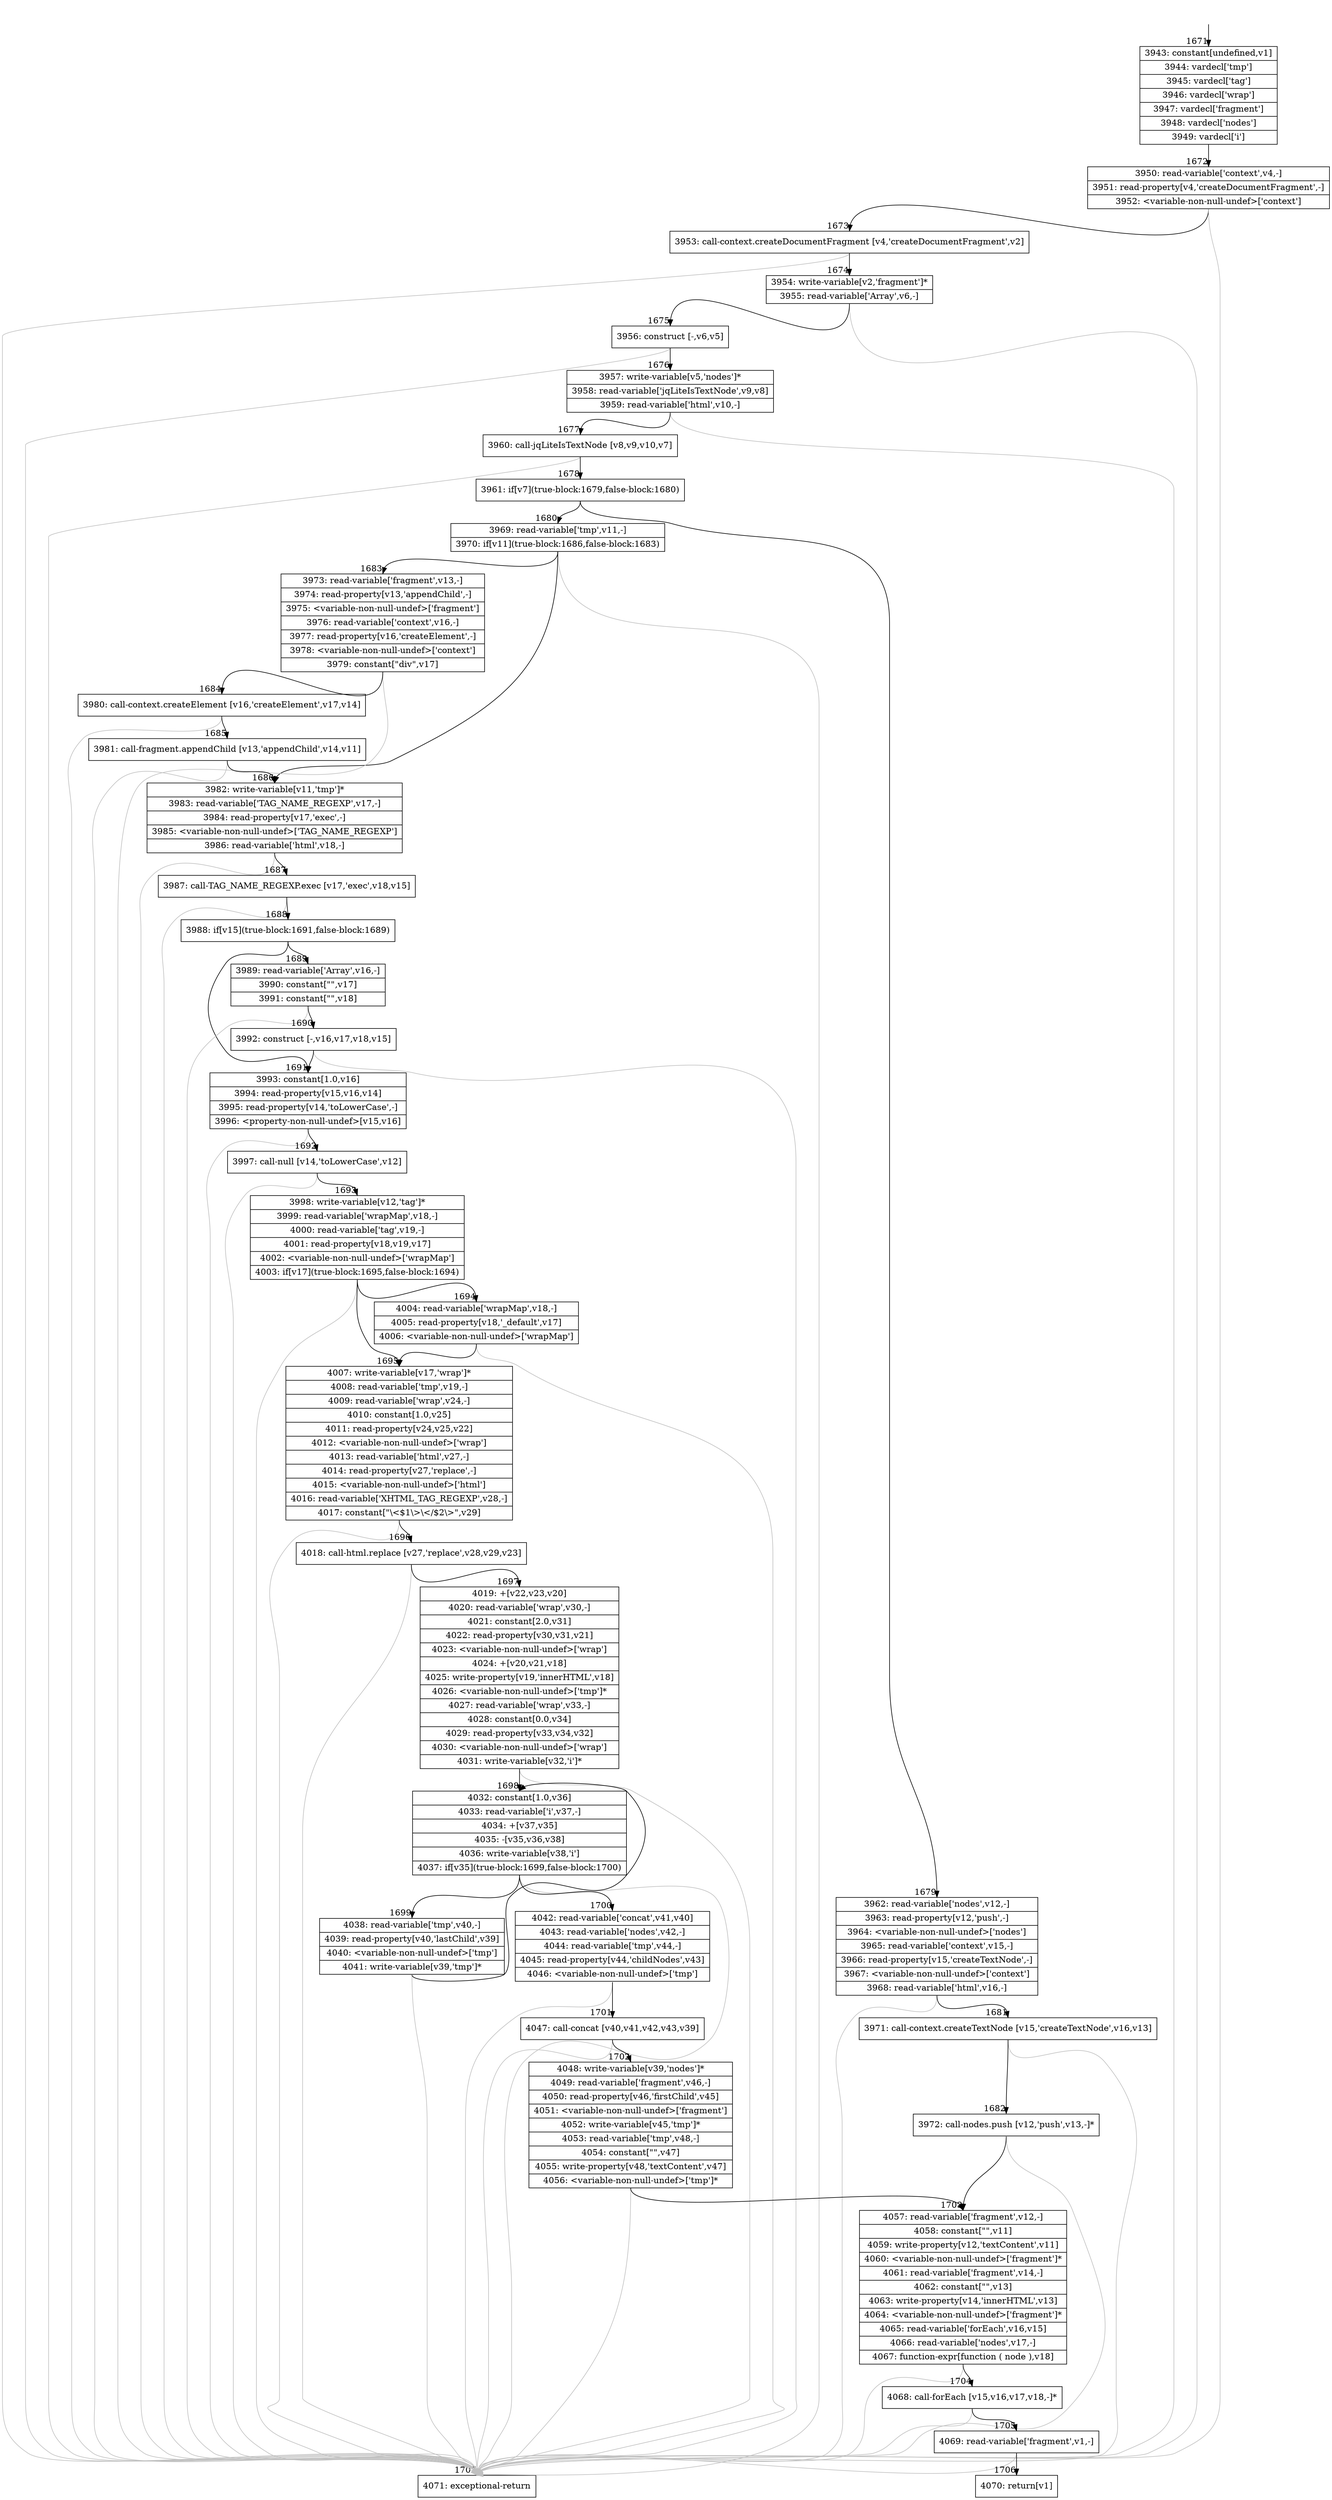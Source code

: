 digraph {
rankdir="TD"
BB_entry128[shape=none,label=""];
BB_entry128 -> BB1671 [tailport=s, headport=n, headlabel="    1671"]
BB1671 [shape=record label="{3943: constant[undefined,v1]|3944: vardecl['tmp']|3945: vardecl['tag']|3946: vardecl['wrap']|3947: vardecl['fragment']|3948: vardecl['nodes']|3949: vardecl['i']}" ] 
BB1671 -> BB1672 [tailport=s, headport=n, headlabel="      1672"]
BB1672 [shape=record label="{3950: read-variable['context',v4,-]|3951: read-property[v4,'createDocumentFragment',-]|3952: \<variable-non-null-undef\>['context']}" ] 
BB1672 -> BB1673 [tailport=s, headport=n, headlabel="      1673"]
BB1672 -> BB1707 [tailport=s, headport=n, color=gray, headlabel="      1707"]
BB1673 [shape=record label="{3953: call-context.createDocumentFragment [v4,'createDocumentFragment',v2]}" ] 
BB1673 -> BB1674 [tailport=s, headport=n, headlabel="      1674"]
BB1673 -> BB1707 [tailport=s, headport=n, color=gray]
BB1674 [shape=record label="{3954: write-variable[v2,'fragment']*|3955: read-variable['Array',v6,-]}" ] 
BB1674 -> BB1675 [tailport=s, headport=n, headlabel="      1675"]
BB1674 -> BB1707 [tailport=s, headport=n, color=gray]
BB1675 [shape=record label="{3956: construct [-,v6,v5]}" ] 
BB1675 -> BB1676 [tailport=s, headport=n, headlabel="      1676"]
BB1675 -> BB1707 [tailport=s, headport=n, color=gray]
BB1676 [shape=record label="{3957: write-variable[v5,'nodes']*|3958: read-variable['jqLiteIsTextNode',v9,v8]|3959: read-variable['html',v10,-]}" ] 
BB1676 -> BB1677 [tailport=s, headport=n, headlabel="      1677"]
BB1676 -> BB1707 [tailport=s, headport=n, color=gray]
BB1677 [shape=record label="{3960: call-jqLiteIsTextNode [v8,v9,v10,v7]}" ] 
BB1677 -> BB1678 [tailport=s, headport=n, headlabel="      1678"]
BB1677 -> BB1707 [tailport=s, headport=n, color=gray]
BB1678 [shape=record label="{3961: if[v7](true-block:1679,false-block:1680)}" ] 
BB1678 -> BB1679 [tailport=s, headport=n, headlabel="      1679"]
BB1678 -> BB1680 [tailport=s, headport=n, headlabel="      1680"]
BB1679 [shape=record label="{3962: read-variable['nodes',v12,-]|3963: read-property[v12,'push',-]|3964: \<variable-non-null-undef\>['nodes']|3965: read-variable['context',v15,-]|3966: read-property[v15,'createTextNode',-]|3967: \<variable-non-null-undef\>['context']|3968: read-variable['html',v16,-]}" ] 
BB1679 -> BB1681 [tailport=s, headport=n, headlabel="      1681"]
BB1679 -> BB1707 [tailport=s, headport=n, color=gray]
BB1680 [shape=record label="{3969: read-variable['tmp',v11,-]|3970: if[v11](true-block:1686,false-block:1683)}" ] 
BB1680 -> BB1686 [tailport=s, headport=n, headlabel="      1686"]
BB1680 -> BB1683 [tailport=s, headport=n, headlabel="      1683"]
BB1680 -> BB1707 [tailport=s, headport=n, color=gray]
BB1681 [shape=record label="{3971: call-context.createTextNode [v15,'createTextNode',v16,v13]}" ] 
BB1681 -> BB1682 [tailport=s, headport=n, headlabel="      1682"]
BB1681 -> BB1707 [tailport=s, headport=n, color=gray]
BB1682 [shape=record label="{3972: call-nodes.push [v12,'push',v13,-]*}" ] 
BB1682 -> BB1703 [tailport=s, headport=n, headlabel="      1703"]
BB1682 -> BB1707 [tailport=s, headport=n, color=gray]
BB1683 [shape=record label="{3973: read-variable['fragment',v13,-]|3974: read-property[v13,'appendChild',-]|3975: \<variable-non-null-undef\>['fragment']|3976: read-variable['context',v16,-]|3977: read-property[v16,'createElement',-]|3978: \<variable-non-null-undef\>['context']|3979: constant[\"div\",v17]}" ] 
BB1683 -> BB1684 [tailport=s, headport=n, headlabel="      1684"]
BB1683 -> BB1707 [tailport=s, headport=n, color=gray]
BB1684 [shape=record label="{3980: call-context.createElement [v16,'createElement',v17,v14]}" ] 
BB1684 -> BB1685 [tailport=s, headport=n, headlabel="      1685"]
BB1684 -> BB1707 [tailport=s, headport=n, color=gray]
BB1685 [shape=record label="{3981: call-fragment.appendChild [v13,'appendChild',v14,v11]}" ] 
BB1685 -> BB1686 [tailport=s, headport=n]
BB1685 -> BB1707 [tailport=s, headport=n, color=gray]
BB1686 [shape=record label="{3982: write-variable[v11,'tmp']*|3983: read-variable['TAG_NAME_REGEXP',v17,-]|3984: read-property[v17,'exec',-]|3985: \<variable-non-null-undef\>['TAG_NAME_REGEXP']|3986: read-variable['html',v18,-]}" ] 
BB1686 -> BB1687 [tailport=s, headport=n, headlabel="      1687"]
BB1686 -> BB1707 [tailport=s, headport=n, color=gray]
BB1687 [shape=record label="{3987: call-TAG_NAME_REGEXP.exec [v17,'exec',v18,v15]}" ] 
BB1687 -> BB1688 [tailport=s, headport=n, headlabel="      1688"]
BB1687 -> BB1707 [tailport=s, headport=n, color=gray]
BB1688 [shape=record label="{3988: if[v15](true-block:1691,false-block:1689)}" ] 
BB1688 -> BB1691 [tailport=s, headport=n, headlabel="      1691"]
BB1688 -> BB1689 [tailport=s, headport=n, headlabel="      1689"]
BB1689 [shape=record label="{3989: read-variable['Array',v16,-]|3990: constant[\"\",v17]|3991: constant[\"\",v18]}" ] 
BB1689 -> BB1690 [tailport=s, headport=n, headlabel="      1690"]
BB1689 -> BB1707 [tailport=s, headport=n, color=gray]
BB1690 [shape=record label="{3992: construct [-,v16,v17,v18,v15]}" ] 
BB1690 -> BB1691 [tailport=s, headport=n]
BB1690 -> BB1707 [tailport=s, headport=n, color=gray]
BB1691 [shape=record label="{3993: constant[1.0,v16]|3994: read-property[v15,v16,v14]|3995: read-property[v14,'toLowerCase',-]|3996: \<property-non-null-undef\>[v15,v16]}" ] 
BB1691 -> BB1692 [tailport=s, headport=n, headlabel="      1692"]
BB1691 -> BB1707 [tailport=s, headport=n, color=gray]
BB1692 [shape=record label="{3997: call-null [v14,'toLowerCase',v12]}" ] 
BB1692 -> BB1693 [tailport=s, headport=n, headlabel="      1693"]
BB1692 -> BB1707 [tailport=s, headport=n, color=gray]
BB1693 [shape=record label="{3998: write-variable[v12,'tag']*|3999: read-variable['wrapMap',v18,-]|4000: read-variable['tag',v19,-]|4001: read-property[v18,v19,v17]|4002: \<variable-non-null-undef\>['wrapMap']|4003: if[v17](true-block:1695,false-block:1694)}" ] 
BB1693 -> BB1695 [tailport=s, headport=n, headlabel="      1695"]
BB1693 -> BB1694 [tailport=s, headport=n, headlabel="      1694"]
BB1693 -> BB1707 [tailport=s, headport=n, color=gray]
BB1694 [shape=record label="{4004: read-variable['wrapMap',v18,-]|4005: read-property[v18,'_default',v17]|4006: \<variable-non-null-undef\>['wrapMap']}" ] 
BB1694 -> BB1695 [tailport=s, headport=n]
BB1694 -> BB1707 [tailport=s, headport=n, color=gray]
BB1695 [shape=record label="{4007: write-variable[v17,'wrap']*|4008: read-variable['tmp',v19,-]|4009: read-variable['wrap',v24,-]|4010: constant[1.0,v25]|4011: read-property[v24,v25,v22]|4012: \<variable-non-null-undef\>['wrap']|4013: read-variable['html',v27,-]|4014: read-property[v27,'replace',-]|4015: \<variable-non-null-undef\>['html']|4016: read-variable['XHTML_TAG_REGEXP',v28,-]|4017: constant[\"\\\<$1\\\>\\\</$2\\\>\",v29]}" ] 
BB1695 -> BB1696 [tailport=s, headport=n, headlabel="      1696"]
BB1695 -> BB1707 [tailport=s, headport=n, color=gray]
BB1696 [shape=record label="{4018: call-html.replace [v27,'replace',v28,v29,v23]}" ] 
BB1696 -> BB1697 [tailport=s, headport=n, headlabel="      1697"]
BB1696 -> BB1707 [tailport=s, headport=n, color=gray]
BB1697 [shape=record label="{4019: +[v22,v23,v20]|4020: read-variable['wrap',v30,-]|4021: constant[2.0,v31]|4022: read-property[v30,v31,v21]|4023: \<variable-non-null-undef\>['wrap']|4024: +[v20,v21,v18]|4025: write-property[v19,'innerHTML',v18]|4026: \<variable-non-null-undef\>['tmp']*|4027: read-variable['wrap',v33,-]|4028: constant[0.0,v34]|4029: read-property[v33,v34,v32]|4030: \<variable-non-null-undef\>['wrap']|4031: write-variable[v32,'i']*}" ] 
BB1697 -> BB1698 [tailport=s, headport=n, headlabel="      1698"]
BB1697 -> BB1707 [tailport=s, headport=n, color=gray]
BB1698 [shape=record label="{4032: constant[1.0,v36]|4033: read-variable['i',v37,-]|4034: +[v37,v35]|4035: -[v35,v36,v38]|4036: write-variable[v38,'i']|4037: if[v35](true-block:1699,false-block:1700)}" ] 
BB1698 -> BB1699 [tailport=s, headport=n, headlabel="      1699"]
BB1698 -> BB1700 [tailport=s, headport=n, headlabel="      1700"]
BB1698 -> BB1707 [tailport=s, headport=n, color=gray]
BB1699 [shape=record label="{4038: read-variable['tmp',v40,-]|4039: read-property[v40,'lastChild',v39]|4040: \<variable-non-null-undef\>['tmp']|4041: write-variable[v39,'tmp']*}" ] 
BB1699 -> BB1698 [tailport=s, headport=n]
BB1699 -> BB1707 [tailport=s, headport=n, color=gray]
BB1700 [shape=record label="{4042: read-variable['concat',v41,v40]|4043: read-variable['nodes',v42,-]|4044: read-variable['tmp',v44,-]|4045: read-property[v44,'childNodes',v43]|4046: \<variable-non-null-undef\>['tmp']}" ] 
BB1700 -> BB1701 [tailport=s, headport=n, headlabel="      1701"]
BB1700 -> BB1707 [tailport=s, headport=n, color=gray]
BB1701 [shape=record label="{4047: call-concat [v40,v41,v42,v43,v39]}" ] 
BB1701 -> BB1702 [tailport=s, headport=n, headlabel="      1702"]
BB1701 -> BB1707 [tailport=s, headport=n, color=gray]
BB1702 [shape=record label="{4048: write-variable[v39,'nodes']*|4049: read-variable['fragment',v46,-]|4050: read-property[v46,'firstChild',v45]|4051: \<variable-non-null-undef\>['fragment']|4052: write-variable[v45,'tmp']*|4053: read-variable['tmp',v48,-]|4054: constant[\"\",v47]|4055: write-property[v48,'textContent',v47]|4056: \<variable-non-null-undef\>['tmp']*}" ] 
BB1702 -> BB1703 [tailport=s, headport=n]
BB1702 -> BB1707 [tailport=s, headport=n, color=gray]
BB1703 [shape=record label="{4057: read-variable['fragment',v12,-]|4058: constant[\"\",v11]|4059: write-property[v12,'textContent',v11]|4060: \<variable-non-null-undef\>['fragment']*|4061: read-variable['fragment',v14,-]|4062: constant[\"\",v13]|4063: write-property[v14,'innerHTML',v13]|4064: \<variable-non-null-undef\>['fragment']*|4065: read-variable['forEach',v16,v15]|4066: read-variable['nodes',v17,-]|4067: function-expr[function ( node ),v18]}" ] 
BB1703 -> BB1704 [tailport=s, headport=n, headlabel="      1704"]
BB1703 -> BB1707 [tailport=s, headport=n, color=gray]
BB1704 [shape=record label="{4068: call-forEach [v15,v16,v17,v18,-]*}" ] 
BB1704 -> BB1705 [tailport=s, headport=n, headlabel="      1705"]
BB1704 -> BB1707 [tailport=s, headport=n, color=gray]
BB1705 [shape=record label="{4069: read-variable['fragment',v1,-]}" ] 
BB1705 -> BB1706 [tailport=s, headport=n, headlabel="      1706"]
BB1705 -> BB1707 [tailport=s, headport=n, color=gray]
BB1706 [shape=record label="{4070: return[v1]}" ] 
BB1707 [shape=record label="{4071: exceptional-return}" ] 
//#$~ 2724
}
